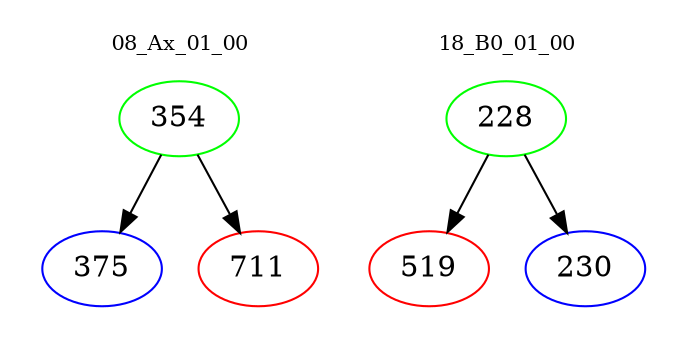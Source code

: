 digraph{
subgraph cluster_0 {
color = white
label = "08_Ax_01_00";
fontsize=10;
T0_354 [label="354", color="green"]
T0_354 -> T0_375 [color="black"]
T0_375 [label="375", color="blue"]
T0_354 -> T0_711 [color="black"]
T0_711 [label="711", color="red"]
}
subgraph cluster_1 {
color = white
label = "18_B0_01_00";
fontsize=10;
T1_228 [label="228", color="green"]
T1_228 -> T1_519 [color="black"]
T1_519 [label="519", color="red"]
T1_228 -> T1_230 [color="black"]
T1_230 [label="230", color="blue"]
}
}
